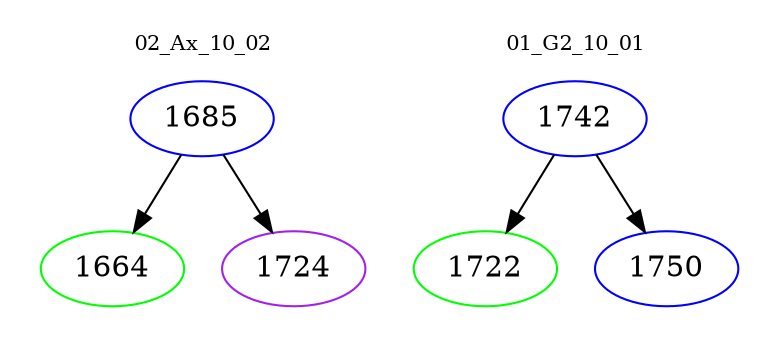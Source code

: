 digraph{
subgraph cluster_0 {
color = white
label = "02_Ax_10_02";
fontsize=10;
T0_1685 [label="1685", color="blue"]
T0_1685 -> T0_1664 [color="black"]
T0_1664 [label="1664", color="green"]
T0_1685 -> T0_1724 [color="black"]
T0_1724 [label="1724", color="purple"]
}
subgraph cluster_1 {
color = white
label = "01_G2_10_01";
fontsize=10;
T1_1742 [label="1742", color="blue"]
T1_1742 -> T1_1722 [color="black"]
T1_1722 [label="1722", color="green"]
T1_1742 -> T1_1750 [color="black"]
T1_1750 [label="1750", color="blue"]
}
}
